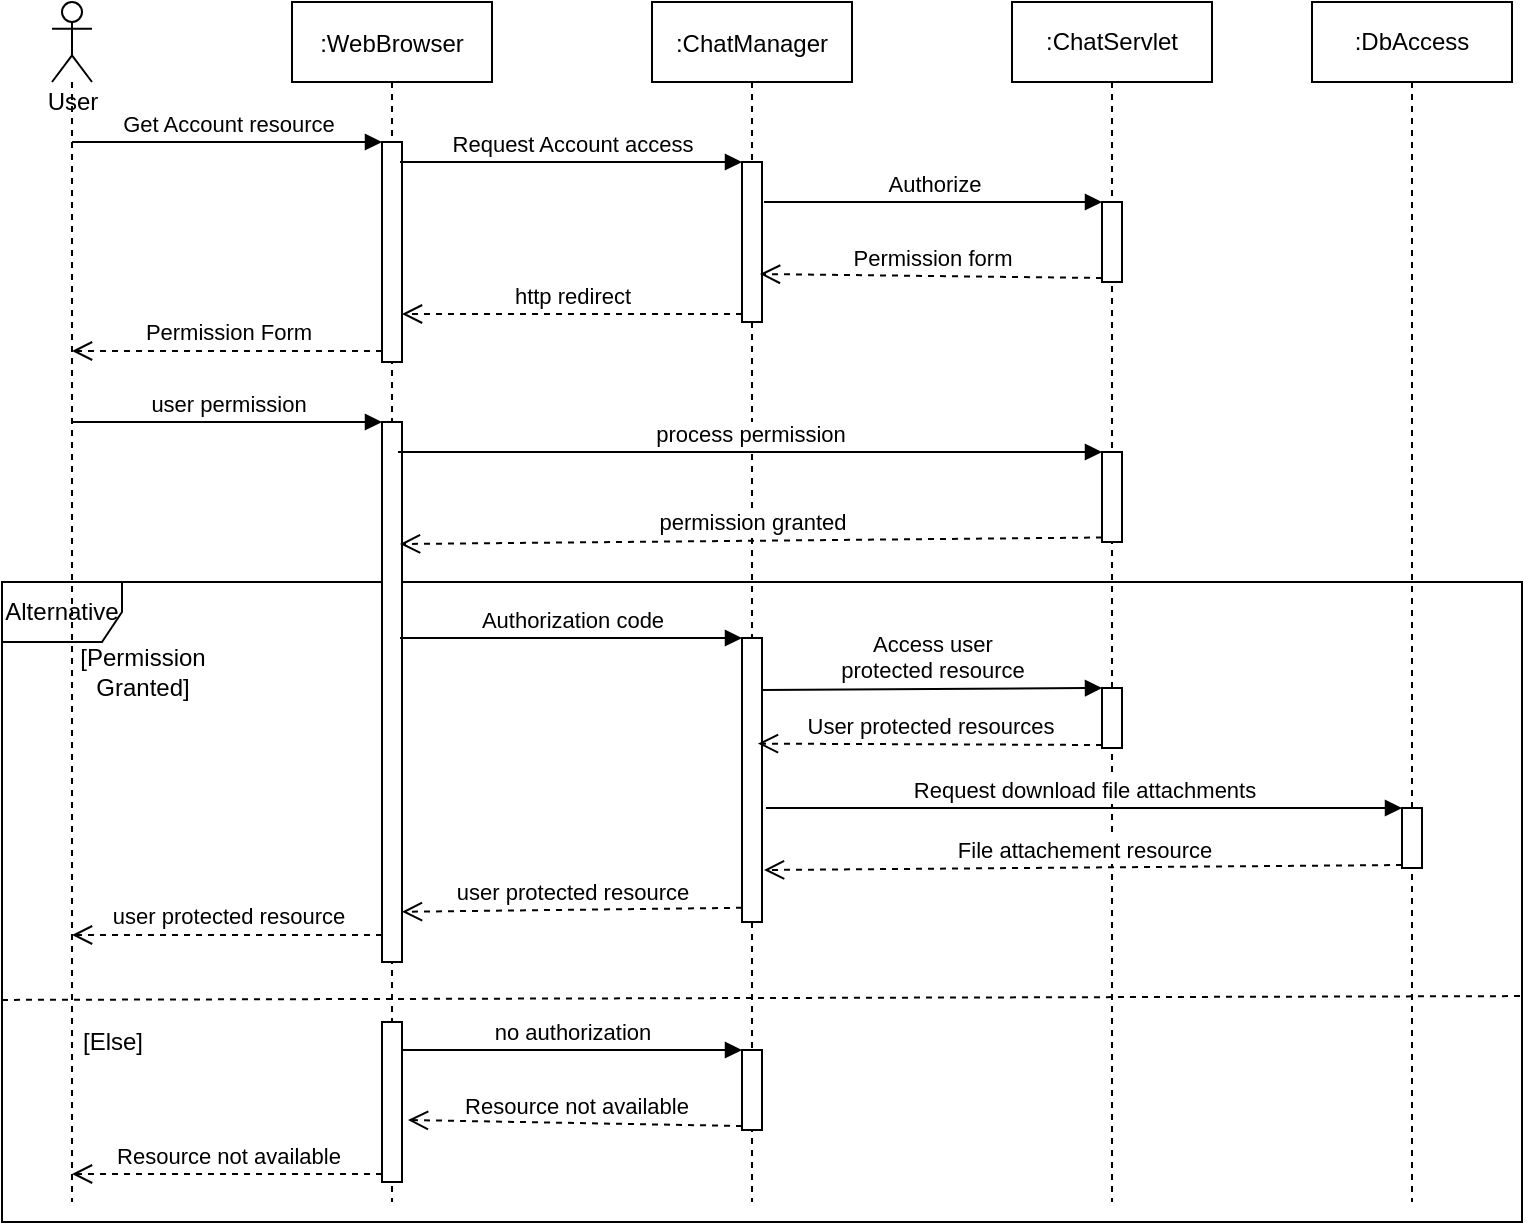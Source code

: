 <mxfile version="13.9.5" type="device"><diagram id="kgpKYQtTHZ0yAKxKKP6v" name="Page-1"><mxGraphModel dx="1271" dy="775" grid="1" gridSize="10" guides="1" tooltips="1" connect="1" arrows="1" fold="1" page="1" pageScale="1" pageWidth="850" pageHeight="1100" math="0" shadow="0"><root><mxCell id="0"/><mxCell id="1" parent="0"/><mxCell id="M_OcUc91F38f7OIpC_Ai-45" value="Alternative" style="shape=umlFrame;whiteSpace=wrap;html=1;" vertex="1" parent="1"><mxGeometry x="40" y="410" width="760" height="320" as="geometry"/></mxCell><mxCell id="3nuBFxr9cyL0pnOWT2aG-1" value=":WebBrowser" style="shape=umlLifeline;perimeter=lifelinePerimeter;container=1;collapsible=0;recursiveResize=0;rounded=0;shadow=0;strokeWidth=1;" parent="1" vertex="1"><mxGeometry x="185" y="120" width="100" height="600" as="geometry"/></mxCell><mxCell id="M_OcUc91F38f7OIpC_Ai-12" value="" style="html=1;points=[];perimeter=orthogonalPerimeter;" vertex="1" parent="3nuBFxr9cyL0pnOWT2aG-1"><mxGeometry x="45" y="70" width="10" height="110" as="geometry"/></mxCell><mxCell id="M_OcUc91F38f7OIpC_Ai-22" value="" style="html=1;points=[];perimeter=orthogonalPerimeter;" vertex="1" parent="3nuBFxr9cyL0pnOWT2aG-1"><mxGeometry x="45" y="210" width="10" height="270" as="geometry"/></mxCell><mxCell id="M_OcUc91F38f7OIpC_Ai-39" value="" style="html=1;points=[];perimeter=orthogonalPerimeter;" vertex="1" parent="3nuBFxr9cyL0pnOWT2aG-1"><mxGeometry x="45" y="510" width="10" height="80" as="geometry"/></mxCell><mxCell id="3nuBFxr9cyL0pnOWT2aG-5" value=":ChatManager" style="shape=umlLifeline;perimeter=lifelinePerimeter;container=1;collapsible=0;recursiveResize=0;rounded=0;shadow=0;strokeWidth=1;" parent="1" vertex="1"><mxGeometry x="365" y="120" width="100" height="600" as="geometry"/></mxCell><mxCell id="M_OcUc91F38f7OIpC_Ai-15" value="" style="html=1;points=[];perimeter=orthogonalPerimeter;" vertex="1" parent="3nuBFxr9cyL0pnOWT2aG-5"><mxGeometry x="45" y="80" width="10" height="80" as="geometry"/></mxCell><mxCell id="M_OcUc91F38f7OIpC_Ai-30" value="" style="html=1;points=[];perimeter=orthogonalPerimeter;" vertex="1" parent="3nuBFxr9cyL0pnOWT2aG-5"><mxGeometry x="45" y="318" width="10" height="142" as="geometry"/></mxCell><mxCell id="M_OcUc91F38f7OIpC_Ai-42" value="" style="html=1;points=[];perimeter=orthogonalPerimeter;" vertex="1" parent="3nuBFxr9cyL0pnOWT2aG-5"><mxGeometry x="45" y="524" width="10" height="40" as="geometry"/></mxCell><mxCell id="M_OcUc91F38f7OIpC_Ai-3" value="" style="shape=umlLifeline;participant=umlActor;perimeter=lifelinePerimeter;whiteSpace=wrap;html=1;container=1;collapsible=0;recursiveResize=0;verticalAlign=top;spacingTop=36;outlineConnect=0;" vertex="1" parent="1"><mxGeometry x="65" y="120" width="20" height="600" as="geometry"/></mxCell><mxCell id="M_OcUc91F38f7OIpC_Ai-4" value="User" style="text;html=1;align=center;verticalAlign=middle;resizable=0;points=[];autosize=1;" vertex="1" parent="1"><mxGeometry x="55" y="160" width="40" height="20" as="geometry"/></mxCell><mxCell id="M_OcUc91F38f7OIpC_Ai-10" value=":ChatServlet" style="shape=umlLifeline;perimeter=lifelinePerimeter;whiteSpace=wrap;html=1;container=1;collapsible=0;recursiveResize=0;outlineConnect=0;" vertex="1" parent="1"><mxGeometry x="545" y="120" width="100" height="600" as="geometry"/></mxCell><mxCell id="M_OcUc91F38f7OIpC_Ai-18" value="" style="html=1;points=[];perimeter=orthogonalPerimeter;" vertex="1" parent="M_OcUc91F38f7OIpC_Ai-10"><mxGeometry x="45" y="100" width="10" height="40" as="geometry"/></mxCell><mxCell id="M_OcUc91F38f7OIpC_Ai-25" value="" style="html=1;points=[];perimeter=orthogonalPerimeter;" vertex="1" parent="M_OcUc91F38f7OIpC_Ai-10"><mxGeometry x="45" y="225" width="10" height="45" as="geometry"/></mxCell><mxCell id="M_OcUc91F38f7OIpC_Ai-33" value="" style="html=1;points=[];perimeter=orthogonalPerimeter;" vertex="1" parent="M_OcUc91F38f7OIpC_Ai-10"><mxGeometry x="45" y="343" width="10" height="30" as="geometry"/></mxCell><mxCell id="M_OcUc91F38f7OIpC_Ai-11" value=":DbAccess" style="shape=umlLifeline;perimeter=lifelinePerimeter;whiteSpace=wrap;html=1;container=1;collapsible=0;recursiveResize=0;outlineConnect=0;" vertex="1" parent="1"><mxGeometry x="695" y="120" width="100" height="600" as="geometry"/></mxCell><mxCell id="M_OcUc91F38f7OIpC_Ai-36" value="" style="html=1;points=[];perimeter=orthogonalPerimeter;" vertex="1" parent="M_OcUc91F38f7OIpC_Ai-11"><mxGeometry x="45" y="403" width="10" height="30" as="geometry"/></mxCell><mxCell id="M_OcUc91F38f7OIpC_Ai-16" value="Request Account access" style="html=1;verticalAlign=bottom;endArrow=block;entryX=0;entryY=0;" edge="1" target="M_OcUc91F38f7OIpC_Ai-15" parent="1"><mxGeometry relative="1" as="geometry"><mxPoint x="239" y="200" as="sourcePoint"/></mxGeometry></mxCell><mxCell id="M_OcUc91F38f7OIpC_Ai-17" value="http redirect" style="html=1;verticalAlign=bottom;endArrow=open;dashed=1;endSize=8;exitX=0;exitY=0.95;" edge="1" source="M_OcUc91F38f7OIpC_Ai-15" parent="1" target="M_OcUc91F38f7OIpC_Ai-12"><mxGeometry relative="1" as="geometry"><mxPoint x="275" y="276" as="targetPoint"/></mxGeometry></mxCell><mxCell id="M_OcUc91F38f7OIpC_Ai-19" value="Authorize" style="html=1;verticalAlign=bottom;endArrow=block;entryX=0;entryY=0;" edge="1" target="M_OcUc91F38f7OIpC_Ai-18" parent="1"><mxGeometry relative="1" as="geometry"><mxPoint x="421" y="220" as="sourcePoint"/></mxGeometry></mxCell><mxCell id="M_OcUc91F38f7OIpC_Ai-20" value="Permission form" style="html=1;verticalAlign=bottom;endArrow=open;dashed=1;endSize=8;exitX=0;exitY=0.95;entryX=0.9;entryY=0.7;entryDx=0;entryDy=0;entryPerimeter=0;" edge="1" source="M_OcUc91F38f7OIpC_Ai-18" parent="1" target="M_OcUc91F38f7OIpC_Ai-15"><mxGeometry relative="1" as="geometry"><mxPoint x="415" y="306" as="targetPoint"/></mxGeometry></mxCell><mxCell id="M_OcUc91F38f7OIpC_Ai-23" value="user permission" style="html=1;verticalAlign=bottom;endArrow=block;entryX=0;entryY=0;" edge="1" target="M_OcUc91F38f7OIpC_Ai-22" parent="1" source="M_OcUc91F38f7OIpC_Ai-3"><mxGeometry relative="1" as="geometry"><mxPoint x="115" y="320" as="sourcePoint"/></mxGeometry></mxCell><mxCell id="M_OcUc91F38f7OIpC_Ai-24" value="user protected resource" style="html=1;verticalAlign=bottom;endArrow=open;dashed=1;endSize=8;exitX=0;exitY=0.95;" edge="1" source="M_OcUc91F38f7OIpC_Ai-22" parent="1" target="M_OcUc91F38f7OIpC_Ai-3"><mxGeometry relative="1" as="geometry"><mxPoint x="115" y="396" as="targetPoint"/></mxGeometry></mxCell><mxCell id="M_OcUc91F38f7OIpC_Ai-26" value="process permission" style="html=1;verticalAlign=bottom;endArrow=block;entryX=0;entryY=0;exitX=0.53;exitY=0.375;exitDx=0;exitDy=0;exitPerimeter=0;" edge="1" target="M_OcUc91F38f7OIpC_Ai-25" parent="1" source="3nuBFxr9cyL0pnOWT2aG-1"><mxGeometry relative="1" as="geometry"><mxPoint x="455" y="330" as="sourcePoint"/></mxGeometry></mxCell><mxCell id="M_OcUc91F38f7OIpC_Ai-27" value="permission granted" style="html=1;verticalAlign=bottom;endArrow=open;dashed=1;endSize=8;exitX=0;exitY=0.95;entryX=0.9;entryY=0.226;entryDx=0;entryDy=0;entryPerimeter=0;" edge="1" source="M_OcUc91F38f7OIpC_Ai-25" parent="1" target="M_OcUc91F38f7OIpC_Ai-22"><mxGeometry relative="1" as="geometry"><mxPoint x="455" y="406" as="targetPoint"/></mxGeometry></mxCell><mxCell id="M_OcUc91F38f7OIpC_Ai-34" value="Access user &lt;br&gt;protected resource" style="html=1;verticalAlign=bottom;endArrow=block;entryX=0;entryY=0;exitX=1;exitY=0.183;exitDx=0;exitDy=0;exitPerimeter=0;" edge="1" target="M_OcUc91F38f7OIpC_Ai-33" parent="1" source="M_OcUc91F38f7OIpC_Ai-30"><mxGeometry relative="1" as="geometry"><mxPoint x="425" y="460" as="sourcePoint"/></mxGeometry></mxCell><mxCell id="M_OcUc91F38f7OIpC_Ai-37" value="Request download file attachments" style="html=1;verticalAlign=bottom;endArrow=block;entryX=0;entryY=0;" edge="1" target="M_OcUc91F38f7OIpC_Ai-36" parent="1"><mxGeometry relative="1" as="geometry"><mxPoint x="422" y="523" as="sourcePoint"/></mxGeometry></mxCell><mxCell id="M_OcUc91F38f7OIpC_Ai-38" value="File attachement resource" style="html=1;verticalAlign=bottom;endArrow=open;dashed=1;endSize=8;exitX=0;exitY=0.95;entryX=1.1;entryY=0.817;entryDx=0;entryDy=0;entryPerimeter=0;" edge="1" source="M_OcUc91F38f7OIpC_Ai-36" parent="1" target="M_OcUc91F38f7OIpC_Ai-30"><mxGeometry relative="1" as="geometry"><mxPoint x="425" y="559" as="targetPoint"/></mxGeometry></mxCell><mxCell id="M_OcUc91F38f7OIpC_Ai-41" value="Resource not available" style="html=1;verticalAlign=bottom;endArrow=open;dashed=1;endSize=8;exitX=0;exitY=0.95;" edge="1" source="M_OcUc91F38f7OIpC_Ai-39" parent="1" target="M_OcUc91F38f7OIpC_Ai-3"><mxGeometry relative="1" as="geometry"><mxPoint x="135" y="646" as="targetPoint"/></mxGeometry></mxCell><mxCell id="M_OcUc91F38f7OIpC_Ai-43" value="no authorization" style="html=1;verticalAlign=bottom;endArrow=block;entryX=0;entryY=0;exitX=1;exitY=0.175;exitDx=0;exitDy=0;exitPerimeter=0;" edge="1" target="M_OcUc91F38f7OIpC_Ai-42" parent="1" source="M_OcUc91F38f7OIpC_Ai-39"><mxGeometry relative="1" as="geometry"><mxPoint x="315" y="650" as="sourcePoint"/></mxGeometry></mxCell><mxCell id="M_OcUc91F38f7OIpC_Ai-44" value="Resource not available" style="html=1;verticalAlign=bottom;endArrow=open;dashed=1;endSize=8;exitX=0;exitY=0.95;" edge="1" source="M_OcUc91F38f7OIpC_Ai-42" parent="1"><mxGeometry relative="1" as="geometry"><mxPoint x="243" y="679" as="targetPoint"/></mxGeometry></mxCell><mxCell id="M_OcUc91F38f7OIpC_Ai-13" value="Get Account resource" style="html=1;verticalAlign=bottom;endArrow=block;entryX=0;entryY=0;" edge="1" target="M_OcUc91F38f7OIpC_Ai-12" parent="1" source="M_OcUc91F38f7OIpC_Ai-3"><mxGeometry relative="1" as="geometry"><mxPoint x="165" y="190" as="sourcePoint"/></mxGeometry></mxCell><mxCell id="M_OcUc91F38f7OIpC_Ai-14" value="Permission Form" style="html=1;verticalAlign=bottom;endArrow=open;dashed=1;endSize=8;exitX=0;exitY=0.95;" edge="1" source="M_OcUc91F38f7OIpC_Ai-12" parent="1" target="M_OcUc91F38f7OIpC_Ai-3"><mxGeometry relative="1" as="geometry"><mxPoint x="165" y="266" as="targetPoint"/></mxGeometry></mxCell><mxCell id="M_OcUc91F38f7OIpC_Ai-31" value="Authorization code" style="html=1;verticalAlign=bottom;endArrow=block;entryX=0;entryY=0;exitX=0.9;exitY=0.4;exitDx=0;exitDy=0;exitPerimeter=0;" edge="1" target="M_OcUc91F38f7OIpC_Ai-30" parent="1" source="M_OcUc91F38f7OIpC_Ai-22"><mxGeometry relative="1" as="geometry"><mxPoint x="340" y="440" as="sourcePoint"/></mxGeometry></mxCell><mxCell id="M_OcUc91F38f7OIpC_Ai-32" value="user protected resource" style="html=1;verticalAlign=bottom;endArrow=open;dashed=1;endSize=8;exitX=0;exitY=0.95;entryX=1;entryY=0.907;entryDx=0;entryDy=0;entryPerimeter=0;" edge="1" source="M_OcUc91F38f7OIpC_Ai-30" parent="1" target="M_OcUc91F38f7OIpC_Ai-22"><mxGeometry relative="1" as="geometry"><mxPoint x="245" y="583" as="targetPoint"/></mxGeometry></mxCell><mxCell id="M_OcUc91F38f7OIpC_Ai-35" value="User protected resources" style="html=1;verticalAlign=bottom;endArrow=open;dashed=1;endSize=8;exitX=0;exitY=0.95;entryX=0.53;entryY=0.618;entryDx=0;entryDy=0;entryPerimeter=0;" edge="1" source="M_OcUc91F38f7OIpC_Ai-33" parent="1" target="3nuBFxr9cyL0pnOWT2aG-5"><mxGeometry relative="1" as="geometry"><mxPoint x="423" y="499.04" as="targetPoint"/></mxGeometry></mxCell><mxCell id="M_OcUc91F38f7OIpC_Ai-48" value="[Permission &lt;br&gt;Granted]" style="text;html=1;align=center;verticalAlign=middle;resizable=0;points=[];autosize=1;" vertex="1" parent="1"><mxGeometry x="70" y="440" width="80" height="30" as="geometry"/></mxCell><mxCell id="M_OcUc91F38f7OIpC_Ai-49" value="[Else]" style="text;html=1;align=center;verticalAlign=middle;resizable=0;points=[];autosize=1;" vertex="1" parent="1"><mxGeometry x="70" y="630" width="50" height="20" as="geometry"/></mxCell><mxCell id="M_OcUc91F38f7OIpC_Ai-50" value="" style="endArrow=none;dashed=1;html=1;entryX=1.001;entryY=0.647;entryDx=0;entryDy=0;entryPerimeter=0;exitX=0;exitY=0.653;exitDx=0;exitDy=0;exitPerimeter=0;" edge="1" parent="1" source="M_OcUc91F38f7OIpC_Ai-45" target="M_OcUc91F38f7OIpC_Ai-45"><mxGeometry width="50" height="50" relative="1" as="geometry"><mxPoint x="390" y="400" as="sourcePoint"/><mxPoint x="440" y="350" as="targetPoint"/></mxGeometry></mxCell></root></mxGraphModel></diagram></mxfile>